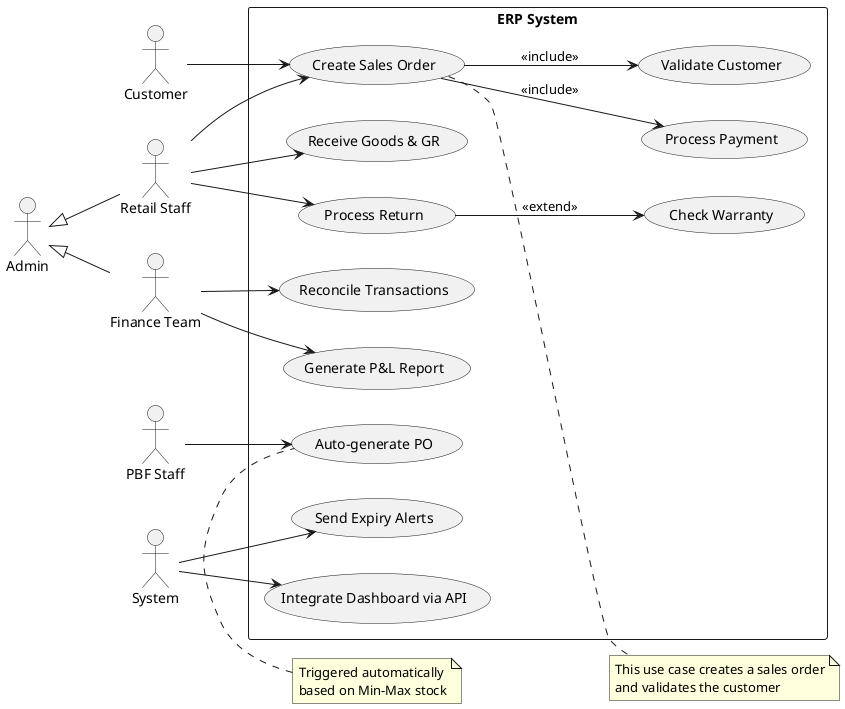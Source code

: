 @startuml
left to right direction

' ====================
' Actors
' ====================
actor Customer
actor "Retail Staff" as RS
actor "PBF Staff" as PBF
actor "Finance Team" as FIN
actor "System" as SYS
actor Admin

' Actor generalization
Admin <|-- RS
Admin <|-- FIN

' ====================
' System Boundary
' ====================
rectangle "ERP System" {
    
    ' Use cases
    (Create Sales Order)
    (Validate Customer)
    (Process Payment)
    (Receive Goods & GR)
    (Process Return)
    (Check Warranty)
    (Auto-generate PO)
    (Reconcile Transactions)
    (Generate P&L Report)
    (Send Expiry Alerts)
    (Integrate Dashboard via API)
}

' ====================
' Associations
' ====================
Customer --> (Create Sales Order)
RS --> (Create Sales Order)
RS --> (Receive Goods & GR)
RS --> (Process Return)

PBF --> (Auto-generate PO)
FIN --> (Reconcile Transactions)
FIN --> (Generate P&L Report)

SYS --> (Send Expiry Alerts)
SYS --> (Integrate Dashboard via API)

' ====================
' Relationships
' ====================
(Create Sales Order) --> (Validate Customer) : <<include>>
(Create Sales Order) --> (Process Payment) : <<include>>
(Process Return) --> (Check Warranty) : <<extend>>

' ====================
' Notes
' ====================
note right of (Create Sales Order)
This use case creates a sales order
and validates the customer
end note

note top of (Auto-generate PO)
Triggered automatically
based on Min-Max stock
end note
